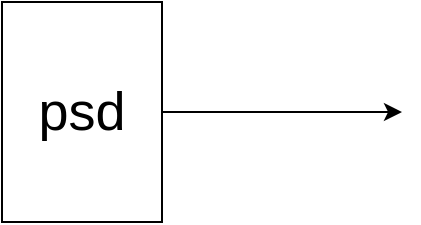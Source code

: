 <mxfile version="15.0.3" type="github">
  <diagram id="93_Bs8N4YodfvVKXteZS" name="Page-1">
    <mxGraphModel dx="1422" dy="781" grid="1" gridSize="10" guides="1" tooltips="1" connect="1" arrows="1" fold="1" page="1" pageScale="1" pageWidth="827" pageHeight="1169" math="0" shadow="0">
      <root>
        <mxCell id="0" />
        <mxCell id="1" parent="0" />
        <mxCell id="5oufXFCGCwDxm2F9Dz2W-2" style="edgeStyle=orthogonalEdgeStyle;rounded=0;orthogonalLoop=1;jettySize=auto;html=1;fontSize=27;" edge="1" parent="1" source="5oufXFCGCwDxm2F9Dz2W-1">
          <mxGeometry relative="1" as="geometry">
            <mxPoint x="230" y="415" as="targetPoint" />
          </mxGeometry>
        </mxCell>
        <mxCell id="5oufXFCGCwDxm2F9Dz2W-1" value="psd" style="rounded=0;whiteSpace=wrap;html=1;fontSize=27;" vertex="1" parent="1">
          <mxGeometry x="30" y="360" width="80" height="110" as="geometry" />
        </mxCell>
      </root>
    </mxGraphModel>
  </diagram>
</mxfile>
